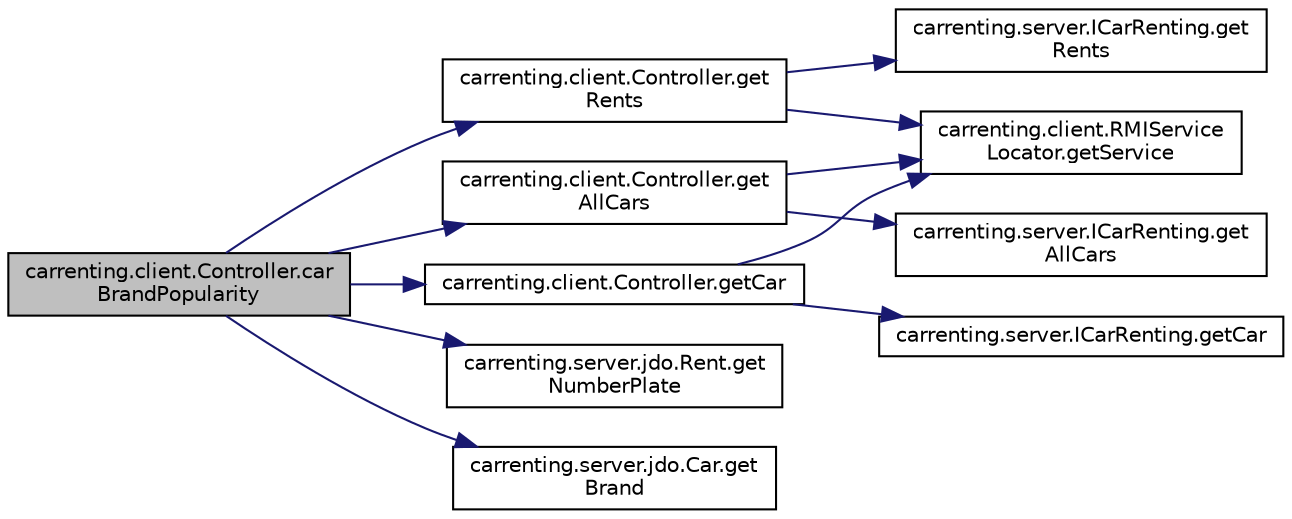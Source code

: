 digraph "carrenting.client.Controller.carBrandPopularity"
{
 // LATEX_PDF_SIZE
  edge [fontname="Helvetica",fontsize="10",labelfontname="Helvetica",labelfontsize="10"];
  node [fontname="Helvetica",fontsize="10",shape=record];
  rankdir="LR";
  Node10 [label="carrenting.client.Controller.car\lBrandPopularity",height=0.2,width=0.4,color="black", fillcolor="grey75", style="filled", fontcolor="black",tooltip=" "];
  Node10 -> Node11 [color="midnightblue",fontsize="10",style="solid",fontname="Helvetica"];
  Node11 [label="carrenting.client.Controller.get\lAllCars",height=0.2,width=0.4,color="black", fillcolor="white", style="filled",URL="$classcarrenting_1_1client_1_1_controller.html#a3198f90f6563c389e1f22e52a925ee5d",tooltip=" "];
  Node11 -> Node12 [color="midnightblue",fontsize="10",style="solid",fontname="Helvetica"];
  Node12 [label="carrenting.client.RMIService\lLocator.getService",height=0.2,width=0.4,color="black", fillcolor="white", style="filled",URL="$classcarrenting_1_1client_1_1_r_m_i_service_locator.html#a0ac0c6fa2786c97632c927749a53237c",tooltip=" "];
  Node11 -> Node13 [color="midnightblue",fontsize="10",style="solid",fontname="Helvetica"];
  Node13 [label="carrenting.server.ICarRenting.get\lAllCars",height=0.2,width=0.4,color="black", fillcolor="white", style="filled",URL="$interfacecarrenting_1_1server_1_1_i_car_renting.html#aac16e69b3c3a38a4d8d844af603ece6a",tooltip=" "];
  Node10 -> Node14 [color="midnightblue",fontsize="10",style="solid",fontname="Helvetica"];
  Node14 [label="carrenting.client.Controller.get\lRents",height=0.2,width=0.4,color="black", fillcolor="white", style="filled",URL="$classcarrenting_1_1client_1_1_controller.html#a4ba12c757900989ed2755f9924410a4b",tooltip=" "];
  Node14 -> Node12 [color="midnightblue",fontsize="10",style="solid",fontname="Helvetica"];
  Node14 -> Node15 [color="midnightblue",fontsize="10",style="solid",fontname="Helvetica"];
  Node15 [label="carrenting.server.ICarRenting.get\lRents",height=0.2,width=0.4,color="black", fillcolor="white", style="filled",URL="$interfacecarrenting_1_1server_1_1_i_car_renting.html#a314ae8f7230cca5469932eb3034d5c49",tooltip=" "];
  Node10 -> Node16 [color="midnightblue",fontsize="10",style="solid",fontname="Helvetica"];
  Node16 [label="carrenting.client.Controller.getCar",height=0.2,width=0.4,color="black", fillcolor="white", style="filled",URL="$classcarrenting_1_1client_1_1_controller.html#ae306f94b15ad4b3869d13ce8f6c46d45",tooltip=" "];
  Node16 -> Node12 [color="midnightblue",fontsize="10",style="solid",fontname="Helvetica"];
  Node16 -> Node17 [color="midnightblue",fontsize="10",style="solid",fontname="Helvetica"];
  Node17 [label="carrenting.server.ICarRenting.getCar",height=0.2,width=0.4,color="black", fillcolor="white", style="filled",URL="$interfacecarrenting_1_1server_1_1_i_car_renting.html#aa4d89c769e75b73df2a85805ea90bb49",tooltip=" "];
  Node10 -> Node18 [color="midnightblue",fontsize="10",style="solid",fontname="Helvetica"];
  Node18 [label="carrenting.server.jdo.Rent.get\lNumberPlate",height=0.2,width=0.4,color="black", fillcolor="white", style="filled",URL="$classcarrenting_1_1server_1_1jdo_1_1_rent.html#a91e5c7e50a1ad550e9bf5b106cd5d7fa",tooltip=" "];
  Node10 -> Node19 [color="midnightblue",fontsize="10",style="solid",fontname="Helvetica"];
  Node19 [label="carrenting.server.jdo.Car.get\lBrand",height=0.2,width=0.4,color="black", fillcolor="white", style="filled",URL="$classcarrenting_1_1server_1_1jdo_1_1_car.html#a45425648e8ef3708cc79cb6895ae8c06",tooltip=" "];
}
